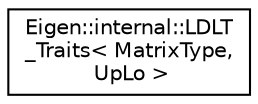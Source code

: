 digraph "Graphical Class Hierarchy"
{
  edge [fontname="Helvetica",fontsize="10",labelfontname="Helvetica",labelfontsize="10"];
  node [fontname="Helvetica",fontsize="10",shape=record];
  rankdir="LR";
  Node1 [label="Eigen::internal::LDLT\l_Traits\< MatrixType,\l UpLo \>",height=0.2,width=0.4,color="black", fillcolor="white", style="filled",URL="$struct_eigen_1_1internal_1_1_l_d_l_t___traits.html"];
}

